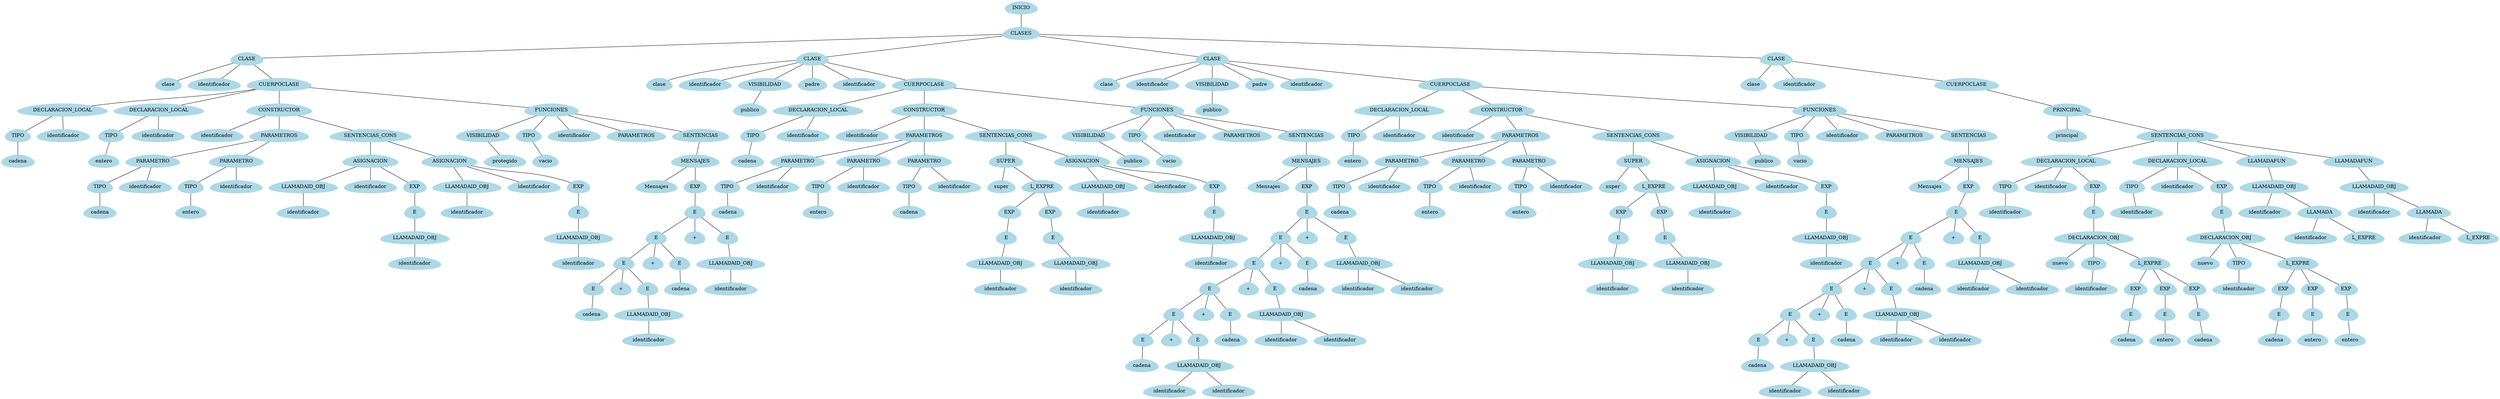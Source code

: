 Graph G {node [shape = egg];node0[label = "INICIO", style = filled, color = lightblue];
node1[label = "CLASES", style = filled, color = lightblue];
node2[label = "CLASE", style = filled, color = lightblue];
node3[label = "clase", style = filled, color = lightblue];
node4[label = "identificador", style = filled, color = lightblue];
node5[label = "CUERPOCLASE", style = filled, color = lightblue];
node6[label = "DECLARACION_LOCAL", style = filled, color = lightblue];
node7[label = "TIPO", style = filled, color = lightblue];
node8[label = "cadena", style = filled, color = lightblue];
node9[label = "identificador", style = filled, color = lightblue];
node10[label = "DECLARACION_LOCAL", style = filled, color = lightblue];
node11[label = "TIPO", style = filled, color = lightblue];
node12[label = "entero", style = filled, color = lightblue];
node13[label = "identificador", style = filled, color = lightblue];
node14[label = "CONSTRUCTOR", style = filled, color = lightblue];
node15[label = "identificador", style = filled, color = lightblue];
node16[label = "PARAMETROS", style = filled, color = lightblue];
node17[label = "PARAMETRO", style = filled, color = lightblue];
node18[label = "TIPO", style = filled, color = lightblue];
node19[label = "cadena", style = filled, color = lightblue];
node20[label = "identificador", style = filled, color = lightblue];
node21[label = "PARAMETRO", style = filled, color = lightblue];
node22[label = "TIPO", style = filled, color = lightblue];
node23[label = "entero", style = filled, color = lightblue];
node24[label = "identificador", style = filled, color = lightblue];
node25[label = "SENTENCIAS_CONS", style = filled, color = lightblue];
node26[label = "ASIGNACION", style = filled, color = lightblue];
node27[label = "LLAMADAID_OBJ", style = filled, color = lightblue];
node28[label = "identificador", style = filled, color = lightblue];
node29[label = "identificador", style = filled, color = lightblue];
node30[label = "EXP", style = filled, color = lightblue];
node31[label = "E", style = filled, color = lightblue];
node32[label = "LLAMADAID_OBJ", style = filled, color = lightblue];
node33[label = "identificador", style = filled, color = lightblue];
node34[label = "ASIGNACION", style = filled, color = lightblue];
node35[label = "LLAMADAID_OBJ", style = filled, color = lightblue];
node36[label = "identificador", style = filled, color = lightblue];
node37[label = "identificador", style = filled, color = lightblue];
node38[label = "EXP", style = filled, color = lightblue];
node39[label = "E", style = filled, color = lightblue];
node40[label = "LLAMADAID_OBJ", style = filled, color = lightblue];
node41[label = "identificador", style = filled, color = lightblue];
node42[label = "FUNCIONES", style = filled, color = lightblue];
node43[label = "VISIBILIDAD", style = filled, color = lightblue];
node44[label = "protegido", style = filled, color = lightblue];
node45[label = "TIPO", style = filled, color = lightblue];
node46[label = "vacio", style = filled, color = lightblue];
node47[label = "identificador", style = filled, color = lightblue];
node48[label = "PARAMETROS", style = filled, color = lightblue];
node49[label = "SENTENCIAS", style = filled, color = lightblue];
node50[label = "MENSAJES", style = filled, color = lightblue];
node51[label = "Mensajes", style = filled, color = lightblue];
node52[label = "EXP", style = filled, color = lightblue];
node53[label = "E", style = filled, color = lightblue];
node54[label = "E", style = filled, color = lightblue];
node55[label = "E", style = filled, color = lightblue];
node56[label = "E", style = filled, color = lightblue];
node57[label = "cadena", style = filled, color = lightblue];
node58[label = "+", style = filled, color = lightblue];
node59[label = "E", style = filled, color = lightblue];
node60[label = "LLAMADAID_OBJ", style = filled, color = lightblue];
node61[label = "identificador", style = filled, color = lightblue];
node62[label = "+", style = filled, color = lightblue];
node63[label = "E", style = filled, color = lightblue];
node64[label = "cadena", style = filled, color = lightblue];
node65[label = "+", style = filled, color = lightblue];
node66[label = "E", style = filled, color = lightblue];
node67[label = "LLAMADAID_OBJ", style = filled, color = lightblue];
node68[label = "identificador", style = filled, color = lightblue];
node69[label = "CLASE", style = filled, color = lightblue];
node70[label = "clase", style = filled, color = lightblue];
node71[label = "identificador", style = filled, color = lightblue];
node72[label = "VISIBILIDAD", style = filled, color = lightblue];
node73[label = "publico", style = filled, color = lightblue];
node74[label = "padre", style = filled, color = lightblue];
node75[label = "identificador", style = filled, color = lightblue];
node76[label = "CUERPOCLASE", style = filled, color = lightblue];
node77[label = "DECLARACION_LOCAL", style = filled, color = lightblue];
node78[label = "TIPO", style = filled, color = lightblue];
node79[label = "cadena", style = filled, color = lightblue];
node80[label = "identificador", style = filled, color = lightblue];
node81[label = "CONSTRUCTOR", style = filled, color = lightblue];
node82[label = "identificador", style = filled, color = lightblue];
node83[label = "PARAMETROS", style = filled, color = lightblue];
node84[label = "PARAMETRO", style = filled, color = lightblue];
node85[label = "TIPO", style = filled, color = lightblue];
node86[label = "cadena", style = filled, color = lightblue];
node87[label = "identificador", style = filled, color = lightblue];
node88[label = "PARAMETRO", style = filled, color = lightblue];
node89[label = "TIPO", style = filled, color = lightblue];
node90[label = "entero", style = filled, color = lightblue];
node91[label = "identificador", style = filled, color = lightblue];
node92[label = "PARAMETRO", style = filled, color = lightblue];
node93[label = "TIPO", style = filled, color = lightblue];
node94[label = "cadena", style = filled, color = lightblue];
node95[label = "identificador", style = filled, color = lightblue];
node96[label = "SENTENCIAS_CONS", style = filled, color = lightblue];
node97[label = "SUPER", style = filled, color = lightblue];
node98[label = "super", style = filled, color = lightblue];
node99[label = "L_EXPRE", style = filled, color = lightblue];
node100[label = "EXP", style = filled, color = lightblue];
node101[label = "E", style = filled, color = lightblue];
node102[label = "LLAMADAID_OBJ", style = filled, color = lightblue];
node103[label = "identificador", style = filled, color = lightblue];
node104[label = "EXP", style = filled, color = lightblue];
node105[label = "E", style = filled, color = lightblue];
node106[label = "LLAMADAID_OBJ", style = filled, color = lightblue];
node107[label = "identificador", style = filled, color = lightblue];
node108[label = "ASIGNACION", style = filled, color = lightblue];
node109[label = "LLAMADAID_OBJ", style = filled, color = lightblue];
node110[label = "identificador", style = filled, color = lightblue];
node111[label = "identificador", style = filled, color = lightblue];
node112[label = "EXP", style = filled, color = lightblue];
node113[label = "E", style = filled, color = lightblue];
node114[label = "LLAMADAID_OBJ", style = filled, color = lightblue];
node115[label = "identificador", style = filled, color = lightblue];
node116[label = "FUNCIONES", style = filled, color = lightblue];
node117[label = "VISIBILIDAD", style = filled, color = lightblue];
node118[label = "publico", style = filled, color = lightblue];
node119[label = "TIPO", style = filled, color = lightblue];
node120[label = "vacio", style = filled, color = lightblue];
node121[label = "identificador", style = filled, color = lightblue];
node122[label = "PARAMETROS", style = filled, color = lightblue];
node123[label = "SENTENCIAS", style = filled, color = lightblue];
node124[label = "MENSAJES", style = filled, color = lightblue];
node125[label = "Mensajes", style = filled, color = lightblue];
node126[label = "EXP", style = filled, color = lightblue];
node127[label = "E", style = filled, color = lightblue];
node128[label = "E", style = filled, color = lightblue];
node129[label = "E", style = filled, color = lightblue];
node130[label = "E", style = filled, color = lightblue];
node131[label = "E", style = filled, color = lightblue];
node132[label = "E", style = filled, color = lightblue];
node133[label = "cadena", style = filled, color = lightblue];
node134[label = "+", style = filled, color = lightblue];
node135[label = "E", style = filled, color = lightblue];
node136[label = "LLAMADAID_OBJ", style = filled, color = lightblue];
node137[label = "identificador", style = filled, color = lightblue];
node138[label = "identificador", style = filled, color = lightblue];
node139[label = "+", style = filled, color = lightblue];
node140[label = "E", style = filled, color = lightblue];
node141[label = "cadena", style = filled, color = lightblue];
node142[label = "+", style = filled, color = lightblue];
node143[label = "E", style = filled, color = lightblue];
node144[label = "LLAMADAID_OBJ", style = filled, color = lightblue];
node145[label = "identificador", style = filled, color = lightblue];
node146[label = "identificador", style = filled, color = lightblue];
node147[label = "+", style = filled, color = lightblue];
node148[label = "E", style = filled, color = lightblue];
node149[label = "cadena", style = filled, color = lightblue];
node150[label = "+", style = filled, color = lightblue];
node151[label = "E", style = filled, color = lightblue];
node152[label = "LLAMADAID_OBJ", style = filled, color = lightblue];
node153[label = "identificador", style = filled, color = lightblue];
node154[label = "identificador", style = filled, color = lightblue];
node155[label = "CLASE", style = filled, color = lightblue];
node156[label = "clase", style = filled, color = lightblue];
node157[label = "identificador", style = filled, color = lightblue];
node158[label = "VISIBILIDAD", style = filled, color = lightblue];
node159[label = "publico", style = filled, color = lightblue];
node160[label = "padre", style = filled, color = lightblue];
node161[label = "identificador", style = filled, color = lightblue];
node162[label = "CUERPOCLASE", style = filled, color = lightblue];
node163[label = "DECLARACION_LOCAL", style = filled, color = lightblue];
node164[label = "TIPO", style = filled, color = lightblue];
node165[label = "entero", style = filled, color = lightblue];
node166[label = "identificador", style = filled, color = lightblue];
node167[label = "CONSTRUCTOR", style = filled, color = lightblue];
node168[label = "identificador", style = filled, color = lightblue];
node169[label = "PARAMETROS", style = filled, color = lightblue];
node170[label = "PARAMETRO", style = filled, color = lightblue];
node171[label = "TIPO", style = filled, color = lightblue];
node172[label = "cadena", style = filled, color = lightblue];
node173[label = "identificador", style = filled, color = lightblue];
node174[label = "PARAMETRO", style = filled, color = lightblue];
node175[label = "TIPO", style = filled, color = lightblue];
node176[label = "entero", style = filled, color = lightblue];
node177[label = "identificador", style = filled, color = lightblue];
node178[label = "PARAMETRO", style = filled, color = lightblue];
node179[label = "TIPO", style = filled, color = lightblue];
node180[label = "entero", style = filled, color = lightblue];
node181[label = "identificador", style = filled, color = lightblue];
node182[label = "SENTENCIAS_CONS", style = filled, color = lightblue];
node183[label = "SUPER", style = filled, color = lightblue];
node184[label = "super", style = filled, color = lightblue];
node185[label = "L_EXPRE", style = filled, color = lightblue];
node186[label = "EXP", style = filled, color = lightblue];
node187[label = "E", style = filled, color = lightblue];
node188[label = "LLAMADAID_OBJ", style = filled, color = lightblue];
node189[label = "identificador", style = filled, color = lightblue];
node190[label = "EXP", style = filled, color = lightblue];
node191[label = "E", style = filled, color = lightblue];
node192[label = "LLAMADAID_OBJ", style = filled, color = lightblue];
node193[label = "identificador", style = filled, color = lightblue];
node194[label = "ASIGNACION", style = filled, color = lightblue];
node195[label = "LLAMADAID_OBJ", style = filled, color = lightblue];
node196[label = "identificador", style = filled, color = lightblue];
node197[label = "identificador", style = filled, color = lightblue];
node198[label = "EXP", style = filled, color = lightblue];
node199[label = "E", style = filled, color = lightblue];
node200[label = "LLAMADAID_OBJ", style = filled, color = lightblue];
node201[label = "identificador", style = filled, color = lightblue];
node202[label = "FUNCIONES", style = filled, color = lightblue];
node203[label = "VISIBILIDAD", style = filled, color = lightblue];
node204[label = "publico", style = filled, color = lightblue];
node205[label = "TIPO", style = filled, color = lightblue];
node206[label = "vacio", style = filled, color = lightblue];
node207[label = "identificador", style = filled, color = lightblue];
node208[label = "PARAMETROS", style = filled, color = lightblue];
node209[label = "SENTENCIAS", style = filled, color = lightblue];
node210[label = "MENSAJES", style = filled, color = lightblue];
node211[label = "Mensajes", style = filled, color = lightblue];
node212[label = "EXP", style = filled, color = lightblue];
node213[label = "E", style = filled, color = lightblue];
node214[label = "E", style = filled, color = lightblue];
node215[label = "E", style = filled, color = lightblue];
node216[label = "E", style = filled, color = lightblue];
node217[label = "E", style = filled, color = lightblue];
node218[label = "E", style = filled, color = lightblue];
node219[label = "cadena", style = filled, color = lightblue];
node220[label = "+", style = filled, color = lightblue];
node221[label = "E", style = filled, color = lightblue];
node222[label = "LLAMADAID_OBJ", style = filled, color = lightblue];
node223[label = "identificador", style = filled, color = lightblue];
node224[label = "identificador", style = filled, color = lightblue];
node225[label = "+", style = filled, color = lightblue];
node226[label = "E", style = filled, color = lightblue];
node227[label = "cadena", style = filled, color = lightblue];
node228[label = "+", style = filled, color = lightblue];
node229[label = "E", style = filled, color = lightblue];
node230[label = "LLAMADAID_OBJ", style = filled, color = lightblue];
node231[label = "identificador", style = filled, color = lightblue];
node232[label = "identificador", style = filled, color = lightblue];
node233[label = "+", style = filled, color = lightblue];
node234[label = "E", style = filled, color = lightblue];
node235[label = "cadena", style = filled, color = lightblue];
node236[label = "+", style = filled, color = lightblue];
node237[label = "E", style = filled, color = lightblue];
node238[label = "LLAMADAID_OBJ", style = filled, color = lightblue];
node239[label = "identificador", style = filled, color = lightblue];
node240[label = "identificador", style = filled, color = lightblue];
node241[label = "CLASE", style = filled, color = lightblue];
node242[label = "clase", style = filled, color = lightblue];
node243[label = "identificador", style = filled, color = lightblue];
node244[label = "CUERPOCLASE", style = filled, color = lightblue];
node245[label = "PRINCIPAL", style = filled, color = lightblue];
node246[label = "principal", style = filled, color = lightblue];
node247[label = "SENTENCIAS_CONS", style = filled, color = lightblue];
node248[label = "DECLARACION_LOCAL", style = filled, color = lightblue];
node249[label = "TIPO", style = filled, color = lightblue];
node250[label = "identificador", style = filled, color = lightblue];
node251[label = "identificador", style = filled, color = lightblue];
node252[label = "EXP", style = filled, color = lightblue];
node253[label = "E", style = filled, color = lightblue];
node254[label = "DECLARACION_OBJ", style = filled, color = lightblue];
node255[label = "nuevo", style = filled, color = lightblue];
node256[label = "TIPO", style = filled, color = lightblue];
node257[label = "identificador", style = filled, color = lightblue];
node258[label = "L_EXPRE", style = filled, color = lightblue];
node259[label = "EXP", style = filled, color = lightblue];
node260[label = "E", style = filled, color = lightblue];
node261[label = "cadena", style = filled, color = lightblue];
node262[label = "EXP", style = filled, color = lightblue];
node263[label = "E", style = filled, color = lightblue];
node264[label = "entero", style = filled, color = lightblue];
node265[label = "EXP", style = filled, color = lightblue];
node266[label = "E", style = filled, color = lightblue];
node267[label = "cadena", style = filled, color = lightblue];
node268[label = "DECLARACION_LOCAL", style = filled, color = lightblue];
node269[label = "TIPO", style = filled, color = lightblue];
node270[label = "identificador", style = filled, color = lightblue];
node271[label = "identificador", style = filled, color = lightblue];
node272[label = "EXP", style = filled, color = lightblue];
node273[label = "E", style = filled, color = lightblue];
node274[label = "DECLARACION_OBJ", style = filled, color = lightblue];
node275[label = "nuevo", style = filled, color = lightblue];
node276[label = "TIPO", style = filled, color = lightblue];
node277[label = "identificador", style = filled, color = lightblue];
node278[label = "L_EXPRE", style = filled, color = lightblue];
node279[label = "EXP", style = filled, color = lightblue];
node280[label = "E", style = filled, color = lightblue];
node281[label = "cadena", style = filled, color = lightblue];
node282[label = "EXP", style = filled, color = lightblue];
node283[label = "E", style = filled, color = lightblue];
node284[label = "entero", style = filled, color = lightblue];
node285[label = "EXP", style = filled, color = lightblue];
node286[label = "E", style = filled, color = lightblue];
node287[label = "entero", style = filled, color = lightblue];
node288[label = "LLAMADAFUN", style = filled, color = lightblue];
node289[label = "LLAMADAID_OBJ", style = filled, color = lightblue];
node290[label = "identificador", style = filled, color = lightblue];
node291[label = "LLAMADA", style = filled, color = lightblue];
node292[label = "identificador", style = filled, color = lightblue];
node293[label = "L_EXPRE", style = filled, color = lightblue];
node294[label = "LLAMADAFUN", style = filled, color = lightblue];
node295[label = "LLAMADAID_OBJ", style = filled, color = lightblue];
node296[label = "identificador", style = filled, color = lightblue];
node297[label = "LLAMADA", style = filled, color = lightblue];
node298[label = "identificador", style = filled, color = lightblue];
node299[label = "L_EXPRE", style = filled, color = lightblue];
"node0"--"node1"
"node1"--"node2"
"node2"--"node3"
"node2"--"node4"
"node2"--"node5"
"node5"--"node6"
"node6"--"node7"
"node7"--"node8"
"node6"--"node9"
"node5"--"node10"
"node10"--"node11"
"node11"--"node12"
"node10"--"node13"
"node5"--"node14"
"node14"--"node15"
"node14"--"node16"
"node16"--"node17"
"node17"--"node18"
"node18"--"node19"
"node17"--"node20"
"node16"--"node21"
"node21"--"node22"
"node22"--"node23"
"node21"--"node24"
"node14"--"node25"
"node25"--"node26"
"node26"--"node27"
"node27"--"node28"
"node26"--"node29"
"node26"--"node30"
"node30"--"node31"
"node31"--"node32"
"node32"--"node33"
"node25"--"node34"
"node34"--"node35"
"node35"--"node36"
"node34"--"node37"
"node34"--"node38"
"node38"--"node39"
"node39"--"node40"
"node40"--"node41"
"node5"--"node42"
"node42"--"node43"
"node43"--"node44"
"node42"--"node45"
"node45"--"node46"
"node42"--"node47"
"node42"--"node48"
"node42"--"node49"
"node49"--"node50"
"node50"--"node51"
"node50"--"node52"
"node52"--"node53"
"node53"--"node54"
"node54"--"node55"
"node55"--"node56"
"node56"--"node57"
"node55"--"node58"
"node55"--"node59"
"node59"--"node60"
"node60"--"node61"
"node54"--"node62"
"node54"--"node63"
"node63"--"node64"
"node53"--"node65"
"node53"--"node66"
"node66"--"node67"
"node67"--"node68"
"node1"--"node69"
"node69"--"node70"
"node69"--"node71"
"node69"--"node72"
"node72"--"node73"
"node69"--"node74"
"node69"--"node75"
"node69"--"node76"
"node76"--"node77"
"node77"--"node78"
"node78"--"node79"
"node77"--"node80"
"node76"--"node81"
"node81"--"node82"
"node81"--"node83"
"node83"--"node84"
"node84"--"node85"
"node85"--"node86"
"node84"--"node87"
"node83"--"node88"
"node88"--"node89"
"node89"--"node90"
"node88"--"node91"
"node83"--"node92"
"node92"--"node93"
"node93"--"node94"
"node92"--"node95"
"node81"--"node96"
"node96"--"node97"
"node97"--"node98"
"node97"--"node99"
"node99"--"node100"
"node100"--"node101"
"node101"--"node102"
"node102"--"node103"
"node99"--"node104"
"node104"--"node105"
"node105"--"node106"
"node106"--"node107"
"node96"--"node108"
"node108"--"node109"
"node109"--"node110"
"node108"--"node111"
"node108"--"node112"
"node112"--"node113"
"node113"--"node114"
"node114"--"node115"
"node76"--"node116"
"node116"--"node117"
"node117"--"node118"
"node116"--"node119"
"node119"--"node120"
"node116"--"node121"
"node116"--"node122"
"node116"--"node123"
"node123"--"node124"
"node124"--"node125"
"node124"--"node126"
"node126"--"node127"
"node127"--"node128"
"node128"--"node129"
"node129"--"node130"
"node130"--"node131"
"node131"--"node132"
"node132"--"node133"
"node131"--"node134"
"node131"--"node135"
"node135"--"node136"
"node136"--"node137"
"node136"--"node138"
"node130"--"node139"
"node130"--"node140"
"node140"--"node141"
"node129"--"node142"
"node129"--"node143"
"node143"--"node144"
"node144"--"node145"
"node144"--"node146"
"node128"--"node147"
"node128"--"node148"
"node148"--"node149"
"node127"--"node150"
"node127"--"node151"
"node151"--"node152"
"node152"--"node153"
"node152"--"node154"
"node1"--"node155"
"node155"--"node156"
"node155"--"node157"
"node155"--"node158"
"node158"--"node159"
"node155"--"node160"
"node155"--"node161"
"node155"--"node162"
"node162"--"node163"
"node163"--"node164"
"node164"--"node165"
"node163"--"node166"
"node162"--"node167"
"node167"--"node168"
"node167"--"node169"
"node169"--"node170"
"node170"--"node171"
"node171"--"node172"
"node170"--"node173"
"node169"--"node174"
"node174"--"node175"
"node175"--"node176"
"node174"--"node177"
"node169"--"node178"
"node178"--"node179"
"node179"--"node180"
"node178"--"node181"
"node167"--"node182"
"node182"--"node183"
"node183"--"node184"
"node183"--"node185"
"node185"--"node186"
"node186"--"node187"
"node187"--"node188"
"node188"--"node189"
"node185"--"node190"
"node190"--"node191"
"node191"--"node192"
"node192"--"node193"
"node182"--"node194"
"node194"--"node195"
"node195"--"node196"
"node194"--"node197"
"node194"--"node198"
"node198"--"node199"
"node199"--"node200"
"node200"--"node201"
"node162"--"node202"
"node202"--"node203"
"node203"--"node204"
"node202"--"node205"
"node205"--"node206"
"node202"--"node207"
"node202"--"node208"
"node202"--"node209"
"node209"--"node210"
"node210"--"node211"
"node210"--"node212"
"node212"--"node213"
"node213"--"node214"
"node214"--"node215"
"node215"--"node216"
"node216"--"node217"
"node217"--"node218"
"node218"--"node219"
"node217"--"node220"
"node217"--"node221"
"node221"--"node222"
"node222"--"node223"
"node222"--"node224"
"node216"--"node225"
"node216"--"node226"
"node226"--"node227"
"node215"--"node228"
"node215"--"node229"
"node229"--"node230"
"node230"--"node231"
"node230"--"node232"
"node214"--"node233"
"node214"--"node234"
"node234"--"node235"
"node213"--"node236"
"node213"--"node237"
"node237"--"node238"
"node238"--"node239"
"node238"--"node240"
"node1"--"node241"
"node241"--"node242"
"node241"--"node243"
"node241"--"node244"
"node244"--"node245"
"node245"--"node246"
"node245"--"node247"
"node247"--"node248"
"node248"--"node249"
"node249"--"node250"
"node248"--"node251"
"node248"--"node252"
"node252"--"node253"
"node253"--"node254"
"node254"--"node255"
"node254"--"node256"
"node256"--"node257"
"node254"--"node258"
"node258"--"node259"
"node259"--"node260"
"node260"--"node261"
"node258"--"node262"
"node262"--"node263"
"node263"--"node264"
"node258"--"node265"
"node265"--"node266"
"node266"--"node267"
"node247"--"node268"
"node268"--"node269"
"node269"--"node270"
"node268"--"node271"
"node268"--"node272"
"node272"--"node273"
"node273"--"node274"
"node274"--"node275"
"node274"--"node276"
"node276"--"node277"
"node274"--"node278"
"node278"--"node279"
"node279"--"node280"
"node280"--"node281"
"node278"--"node282"
"node282"--"node283"
"node283"--"node284"
"node278"--"node285"
"node285"--"node286"
"node286"--"node287"
"node247"--"node288"
"node288"--"node289"
"node289"--"node290"
"node289"--"node291"
"node291"--"node292"
"node291"--"node293"
"node247"--"node294"
"node294"--"node295"
"node295"--"node296"
"node295"--"node297"
"node297"--"node298"
"node297"--"node299"
}